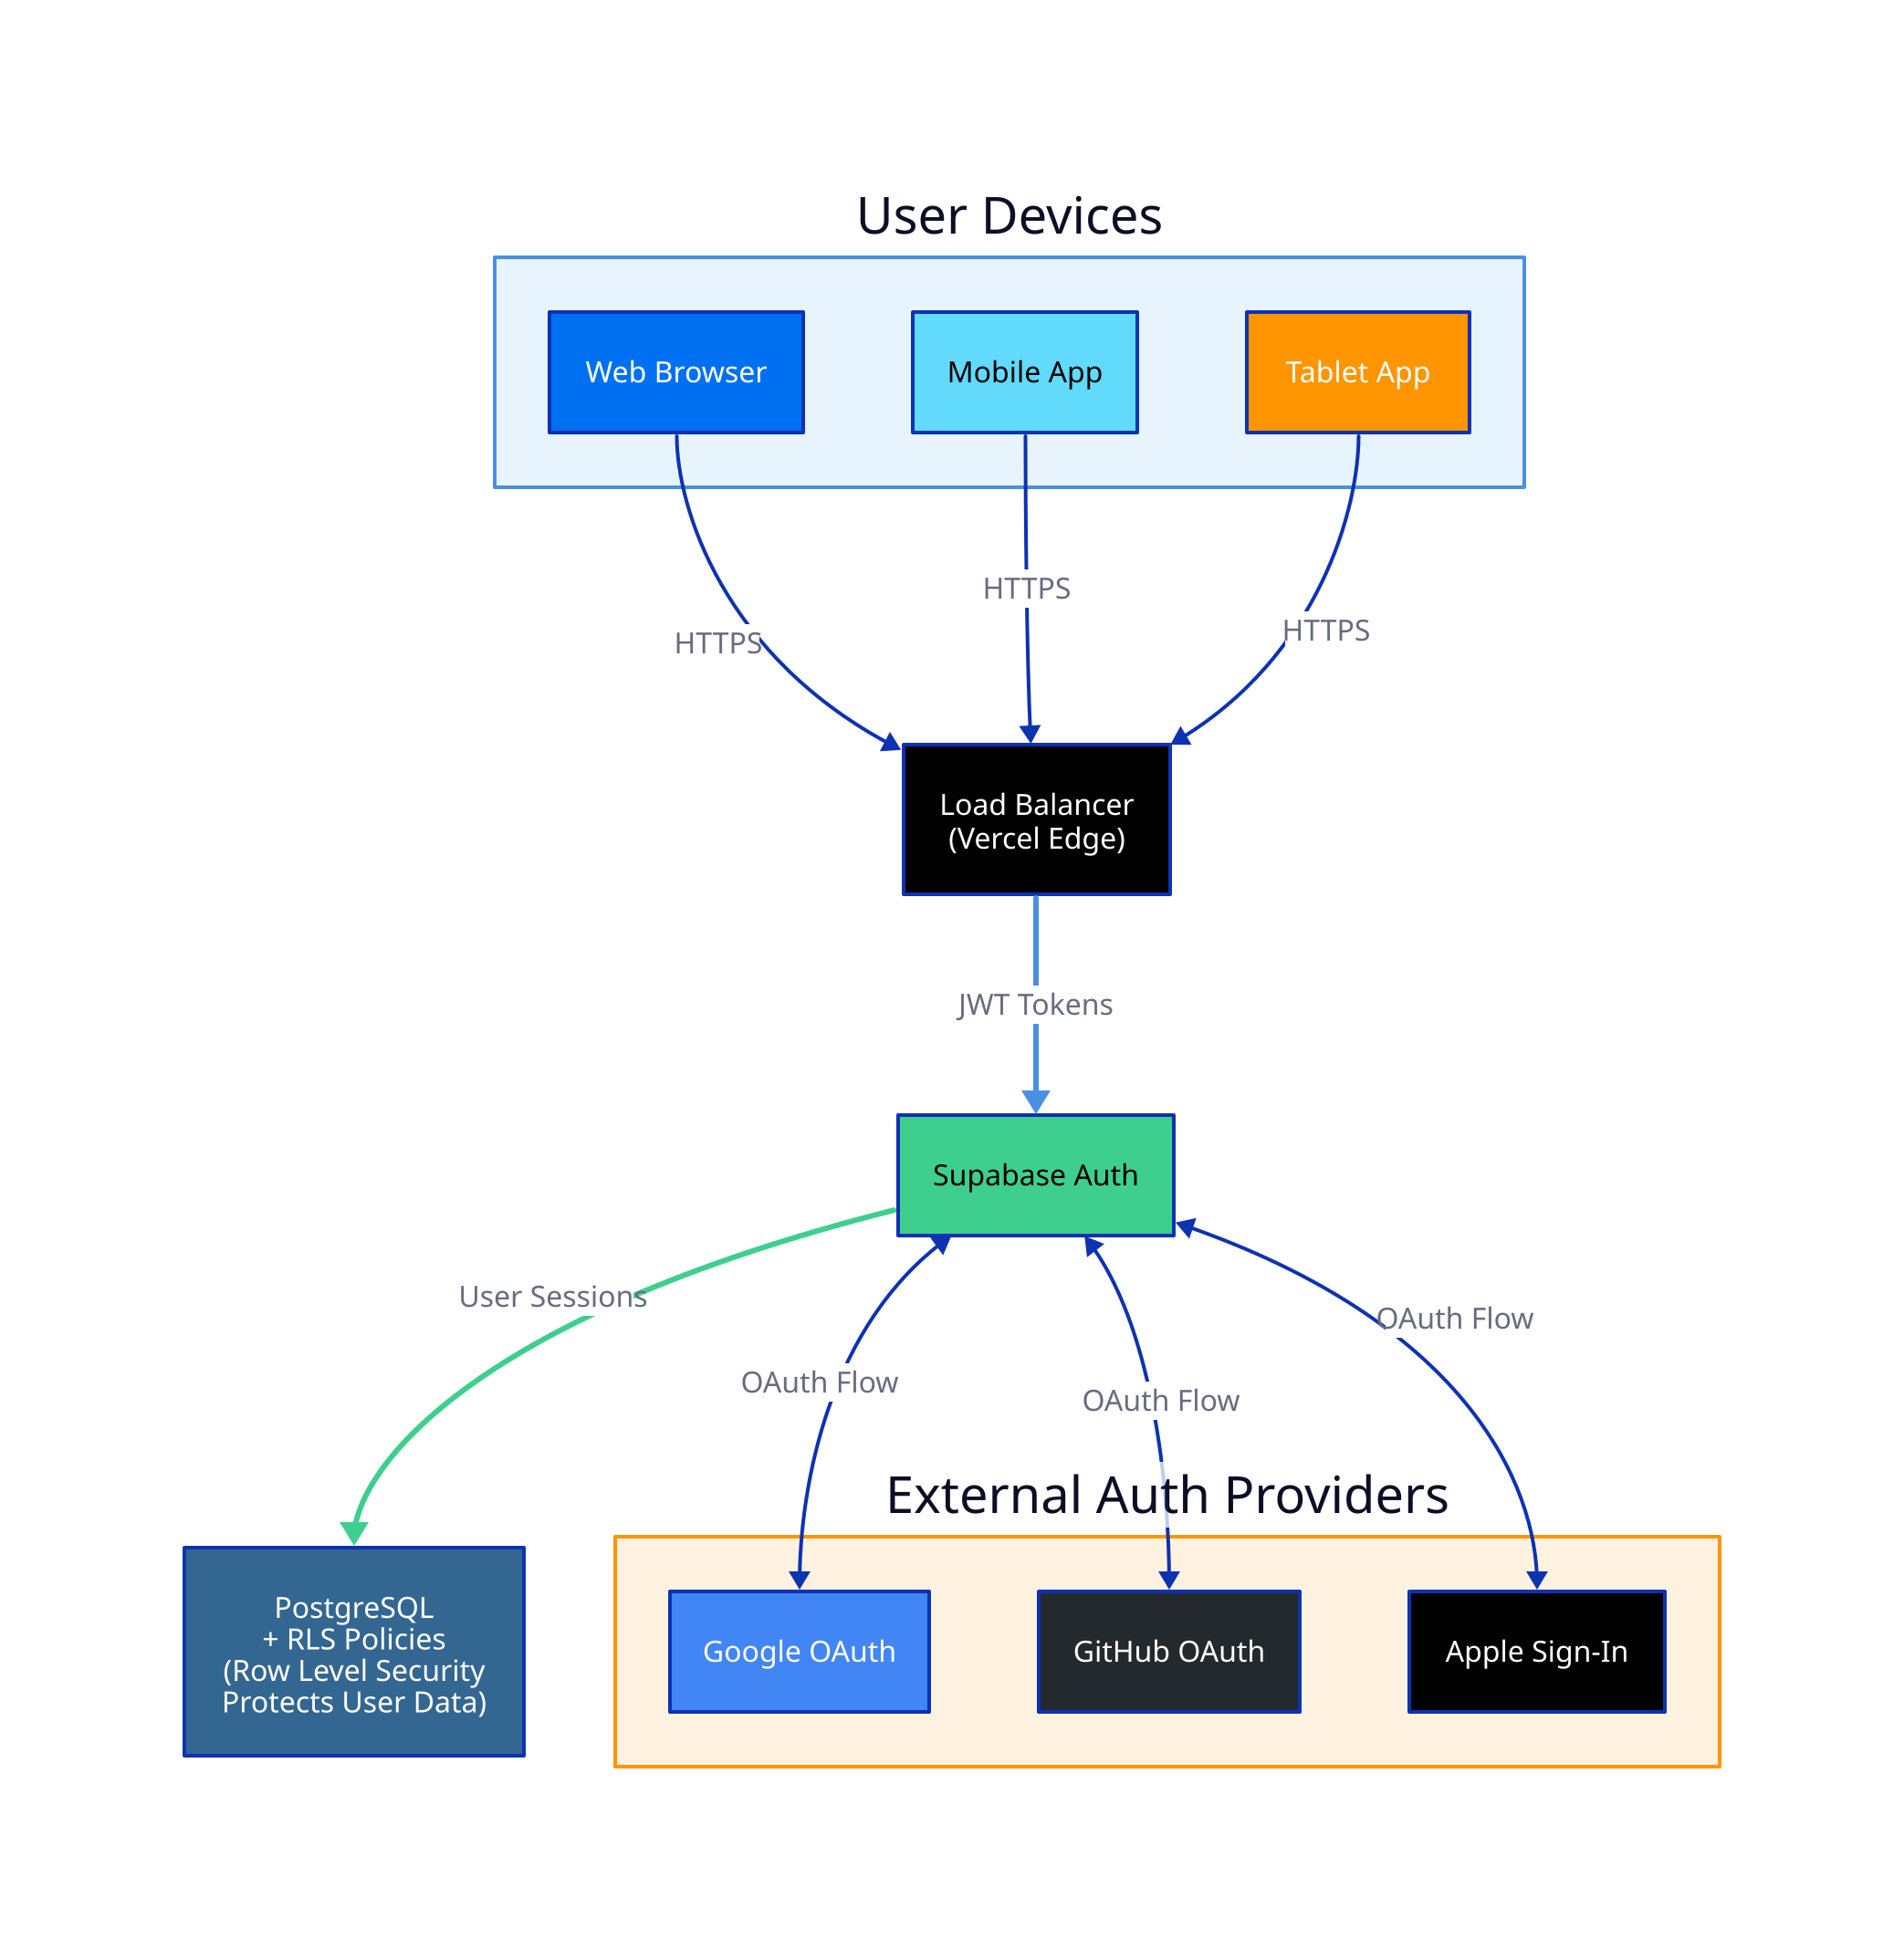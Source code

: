 direction: down

user_devices: {
  label: "User Devices"
  style.fill: "#E8F4FD"
  style.stroke: "#4A90E2"
  
  web: {
    label: "Web Browser"
    style.fill: "#0070f3"
    style.font-color: white
  }
  mobile: {
    label: "Mobile App"
    style.fill: "#61DAFB"
    style.font-color: black
  }
  tablet: {
    label: "Tablet App"
    style.fill: "#FF9500"
    style.font-color: white
  }
}

load_balancer: {
  label: "Load Balancer\n(Vercel Edge)"
  style.fill: "#000000"
  style.font-color: white
}

auth_service: {
  label: "Supabase Auth"
  style.fill: "#3ECF8E"
  style.font-color: black
}

database: {
  label: "PostgreSQL\n+ RLS Policies\n(Row Level Security\nProtects User Data)"
  style.fill: "#336791"
  style.font-color: white
}

external_providers: {
  label: "External Auth Providers"
  style.fill: "#FFF2E1"
  style.stroke: "#FF9500"
  
  google: {
    label: "Google OAuth"
    style.fill: "#4285F4"
    style.font-color: white
  }
  github: {
    label: "GitHub OAuth"
    style.fill: "#24292E"
    style.font-color: white
  }
  apple: {
    label: "Apple Sign-In"
    style.fill: "#000000"
    style.font-color: white
  }
}

# Connections
user_devices.web -> load_balancer: "HTTPS"
user_devices.mobile -> load_balancer: "HTTPS"
user_devices.tablet -> load_balancer: "HTTPS"

load_balancer -> auth_service: "JWT Tokens" {
  style.stroke: "#4A90E2"
  style.stroke-width: 3
}

auth_service -> database: "User Sessions" {
  style.stroke: "#3ECF8E"
  style.stroke-width: 3
}

auth_service <-> external_providers.google: "OAuth Flow"
auth_service <-> external_providers.github: "OAuth Flow"
auth_service <-> external_providers.apple: "OAuth Flow"